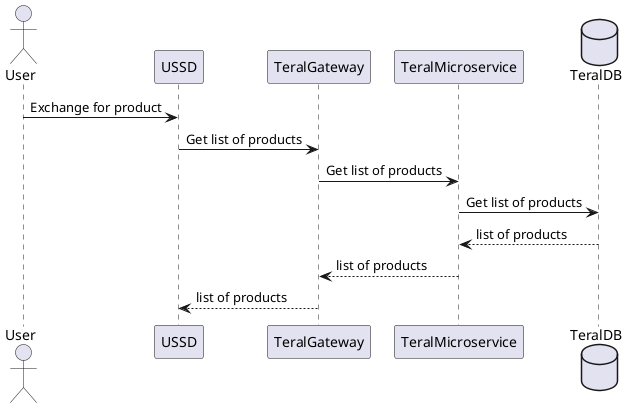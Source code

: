 @startuml
actor User
participant USSD
participant TeralGateway
participant TeralMicroservice
database TeralDB

User->USSD: Exchange for product
USSD->TeralGateway: Get list of products
TeralGateway->TeralMicroservice:Get list of products
TeralMicroservice->TeralDB: Get list of products
TeralDB-->TeralMicroservice:  list of products
TeralMicroservice-->TeralGateway:  list of products
TeralGateway-->USSD:  list of products

@enduml